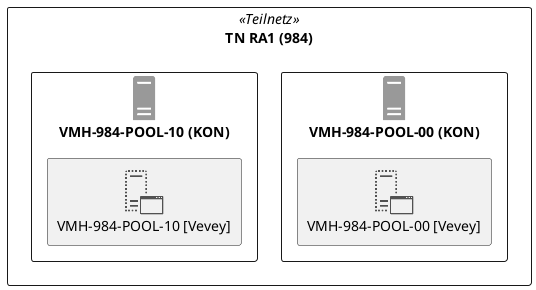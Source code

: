 @startuml

skinparam monochrome true
skinparam componentStyle uml2
!include <office/servers/server_generic_green>
!include <office/servers/virtual_application_server>
!include <office/Servers/virtual_server>
!include <office/Servers/windows_server>
!include <office/Servers/file_server>
!include <office/Servers/virtual_server>
!include <office/Servers/windows_server>
!include <office/Servers/domain_controller>
!include <office/Servers/virtual_server>
!include <office/Servers/windows_server>
!include <office/Servers/virtual_server>
!include <office/Servers/windows_server>
!include <office/Servers/virtual_server>
!include <office/Servers/windows_server>
!include <office/Servers/virtual_server>
!include <office/Servers/windows_server>
!include <office/services/central_management_service>
!include <office/servers/server_generic_green>
!include <office/servers/virtual_application_server>
!include <office/Servers/virtual_server>
!include <office/Servers/windows_server>
!include <office/Servers/file_server>
!include <office/Servers/virtual_server>
!include <office/Servers/windows_server>
!include <office/Servers/domain_controller>
!include <office/Servers/virtual_server>
!include <office/Servers/windows_server>
!include <office/Servers/virtual_server>
!include <office/Servers/windows_server>
!include <office/Servers/virtual_server>
!include <office/Servers/windows_server>
!include <office/Servers/virtual_server>
!include <office/Servers/windows_server>
!include <office/services/central_management_service>

show stereotype

rectangle TN__F_RA1__F___N_984__O_ as "TN RA1 (984)" <<Teilnetz>> {
	rectangle VMH__S_984__S_POOL__S_00__F___N_KON__O_ as "VMH-984-POOL-00 (KON)" <<$server_generic_green>> {
		rectangle VMH__S_984__S_POOL__S_00__F__aA_Vevey_aC_ as "VMH-984-POOL-00 [Vevey]" <<$virtual_application_server>> {
		
		}
	}
	rectangle VMH__S_984__S_POOL__S_10__F___N_KON__O_ as "VMH-984-POOL-10 (KON)" <<$server_generic_green>> {
		rectangle VMH__S_984__S_POOL__S_10__F__aA_Vevey_aC_ as "VMH-984-POOL-10 [Vevey]" <<$virtual_application_server>> {
		
		}
	}
}


' Begin Protected Region [[layouting]]

' End Protected Region   [[layouting]]
@enduml
' Actifsource ID=[dc5bfacd-eaac-11e8-88d3-bfc6b992bdec,eb9cc27e-0eb1-11e9-9f19-6d15636f4ecc,Hash]
